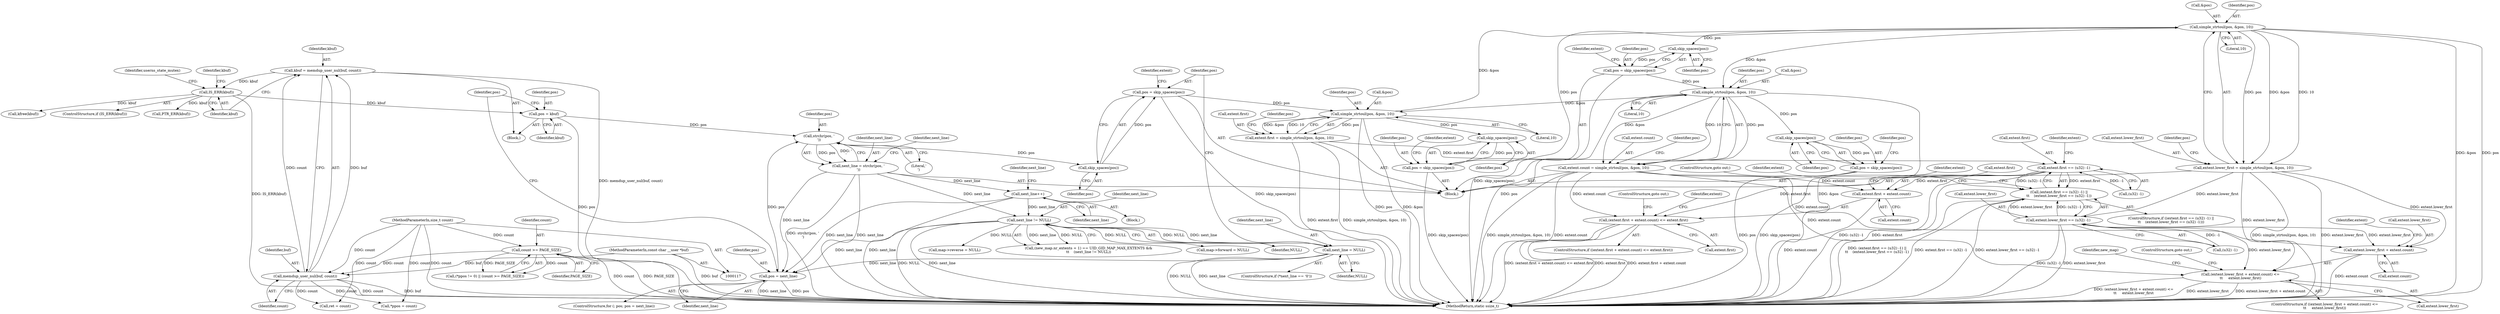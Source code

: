 digraph "0_linux_d2f007dbe7e4c9583eea6eb04d60001e85c6f1bd@pointer" {
"1000263" [label="(Call,simple_strtoul(pos, &pos, 10))"];
"1000255" [label="(Call,pos = skip_spaces(pos))"];
"1000257" [label="(Call,skip_spaces(pos))"];
"1000244" [label="(Call,simple_strtoul(pos, &pos, 10))"];
"1000236" [label="(Call,pos = skip_spaces(pos))"];
"1000238" [label="(Call,skip_spaces(pos))"];
"1000216" [label="(Call,strchr(pos, '\n'))"];
"1000205" [label="(Call,pos = kbuf)"];
"1000166" [label="(Call,IS_ERR(kbuf))"];
"1000160" [label="(Call,kbuf = memdup_user_nul(buf, count))"];
"1000162" [label="(Call,memdup_user_nul(buf, count))"];
"1000119" [label="(MethodParameterIn,const char __user *buf)"];
"1000154" [label="(Call,count >= PAGE_SIZE)"];
"1000120" [label="(MethodParameterIn,size_t count)"];
"1000210" [label="(Call,pos = next_line)"];
"1000226" [label="(Call,next_line++)"];
"1000214" [label="(Call,next_line = strchr(pos, '\n'))"];
"1000367" [label="(Call,next_line != NULL)"];
"1000233" [label="(Call,next_line = NULL)"];
"1000282" [label="(Call,simple_strtoul(pos, &pos, 10))"];
"1000274" [label="(Call,pos = skip_spaces(pos))"];
"1000276" [label="(Call,skip_spaces(pos))"];
"1000263" [label="(Call,simple_strtoul(pos, &pos, 10))"];
"1000259" [label="(Call,extent.lower_first = simple_strtoul(pos, &pos, 10))"];
"1000316" [label="(Call,extent.lower_first == (u32) -1)"];
"1000307" [label="(Call,(extent.first == (u32) -1) ||\n\t\t    (extent.lower_first == (u32) -1))"];
"1000339" [label="(Call,(extent.lower_first + extent.count) <=\n\t\t     extent.lower_first)"];
"1000340" [label="(Call,extent.lower_first + extent.count)"];
"1000240" [label="(Call,extent.first = simple_strtoul(pos, &pos, 10))"];
"1000308" [label="(Call,extent.first == (u32) -1)"];
"1000326" [label="(Call,(extent.first + extent.count) <= extent.first)"];
"1000327" [label="(Call,extent.first + extent.count)"];
"1000278" [label="(Call,extent.count = simple_strtoul(pos, &pos, 10))"];
"1000298" [label="(Call,skip_spaces(pos))"];
"1000296" [label="(Call,pos = skip_spaces(pos))"];
"1000331" [label="(Call,extent.count)"];
"1000354" [label="(Identifier,new_map)"];
"1000359" [label="(Call,(new_map.nr_extents + 1) == UID_GID_MAP_MAX_EXTENTS &&\n\t\t    (next_line != NULL))"];
"1000256" [label="(Identifier,pos)"];
"1000267" [label="(Literal,10)"];
"1000297" [label="(Identifier,pos)"];
"1000206" [label="(Identifier,pos)"];
"1000303" [label="(Identifier,pos)"];
"1000274" [label="(Call,pos = skip_spaces(pos))"];
"1000296" [label="(Call,pos = skip_spaces(pos))"];
"1000258" [label="(Identifier,pos)"];
"1000125" [label="(Block,)"];
"1000214" [label="(Call,next_line = strchr(pos, '\n'))"];
"1000348" [label="(Identifier,extent)"];
"1000340" [label="(Call,extent.lower_first + extent.count)"];
"1000309" [label="(Call,extent.first)"];
"1000209" [label="(Identifier,pos)"];
"1000167" [label="(Identifier,kbuf)"];
"1000306" [label="(ControlStructure,if ((extent.first == (u32) -1) ||\n\t\t    (extent.lower_first == (u32) -1)))"];
"1000241" [label="(Call,extent.first)"];
"1000533" [label="(Call,ret = count)"];
"1000215" [label="(Identifier,next_line)"];
"1000234" [label="(Identifier,next_line)"];
"1000312" [label="(Call,(u32) -1)"];
"1000236" [label="(Call,pos = skip_spaces(pos))"];
"1000316" [label="(Call,extent.lower_first == (u32) -1)"];
"1000263" [label="(Call,simple_strtoul(pos, &pos, 10))"];
"1000231" [label="(Identifier,next_line)"];
"1000239" [label="(Identifier,pos)"];
"1000155" [label="(Identifier,count)"];
"1000161" [label="(Identifier,kbuf)"];
"1000282" [label="(Call,simple_strtoul(pos, &pos, 10))"];
"1000164" [label="(Identifier,count)"];
"1000335" [label="(Identifier,extent)"];
"1000324" [label="(ControlStructure,goto out;)"];
"1000213" [label="(Block,)"];
"1000337" [label="(ControlStructure,goto out;)"];
"1000344" [label="(Call,extent.count)"];
"1000556" [label="(Call,map->forward = NULL)"];
"1000265" [label="(Call,&pos)"];
"1000255" [label="(Call,pos = skip_spaces(pos))"];
"1000308" [label="(Call,extent.first == (u32) -1)"];
"1000119" [label="(MethodParameterIn,const char __user *buf)"];
"1000325" [label="(ControlStructure,if ((extent.first + extent.count) <= extent.first))"];
"1000248" [label="(Literal,10)"];
"1000275" [label="(Identifier,pos)"];
"1000329" [label="(Identifier,extent)"];
"1000162" [label="(Call,memdup_user_nul(buf, count))"];
"1000260" [label="(Call,extent.lower_first)"];
"1000165" [label="(ControlStructure,if (IS_ERR(kbuf)))"];
"1000226" [label="(Call,next_line++)"];
"1000154" [label="(Call,count >= PAGE_SIZE)"];
"1000307" [label="(Call,(extent.first == (u32) -1) ||\n\t\t    (extent.lower_first == (u32) -1))"];
"1000278" [label="(Call,extent.count = simple_strtoul(pos, &pos, 10))"];
"1000367" [label="(Call,next_line != NULL)"];
"1000240" [label="(Call,extent.first = simple_strtoul(pos, &pos, 10))"];
"1000212" [label="(Identifier,next_line)"];
"1000369" [label="(Identifier,NULL)"];
"1000368" [label="(Identifier,next_line)"];
"1000350" [label="(ControlStructure,goto out;)"];
"1000160" [label="(Call,kbuf = memdup_user_nul(buf, count))"];
"1000120" [label="(MethodParameterIn,size_t count)"];
"1000208" [label="(ControlStructure,for (; pos; pos = next_line))"];
"1000276" [label="(Call,skip_spaces(pos))"];
"1000347" [label="(Call,extent.lower_first)"];
"1000218" [label="(Literal,'\n')"];
"1000228" [label="(ControlStructure,if (*next_line == '\0'))"];
"1000244" [label="(Call,simple_strtoul(pos, &pos, 10))"];
"1000261" [label="(Identifier,extent)"];
"1000149" [label="(Call,(*ppos != 0) || (count >= PAGE_SIZE))"];
"1000298" [label="(Call,skip_spaces(pos))"];
"1000233" [label="(Call,next_line = NULL)"];
"1000207" [label="(Identifier,kbuf)"];
"1000169" [label="(Call,PTR_ERR(kbuf))"];
"1000283" [label="(Identifier,pos)"];
"1000277" [label="(Identifier,pos)"];
"1000166" [label="(Call,IS_ERR(kbuf))"];
"1000235" [label="(Identifier,NULL)"];
"1000221" [label="(Block,)"];
"1000327" [label="(Call,extent.first + extent.count)"];
"1000272" [label="(Identifier,pos)"];
"1000578" [label="(MethodReturn,static ssize_t)"];
"1000238" [label="(Call,skip_spaces(pos))"];
"1000220" [label="(Identifier,next_line)"];
"1000245" [label="(Identifier,pos)"];
"1000246" [label="(Call,&pos)"];
"1000341" [label="(Call,extent.lower_first)"];
"1000326" [label="(Call,(extent.first + extent.count) <= extent.first)"];
"1000299" [label="(Identifier,pos)"];
"1000259" [label="(Call,extent.lower_first = simple_strtoul(pos, &pos, 10))"];
"1000257" [label="(Call,skip_spaces(pos))"];
"1000328" [label="(Call,extent.first)"];
"1000210" [label="(Call,pos = next_line)"];
"1000242" [label="(Identifier,extent)"];
"1000284" [label="(Call,&pos)"];
"1000279" [label="(Call,extent.count)"];
"1000237" [label="(Identifier,pos)"];
"1000163" [label="(Identifier,buf)"];
"1000290" [label="(Identifier,pos)"];
"1000264" [label="(Identifier,pos)"];
"1000320" [label="(Call,(u32) -1)"];
"1000574" [label="(Call,kfree(kbuf))"];
"1000342" [label="(Identifier,extent)"];
"1000227" [label="(Identifier,next_line)"];
"1000318" [label="(Identifier,extent)"];
"1000317" [label="(Call,extent.lower_first)"];
"1000286" [label="(Literal,10)"];
"1000216" [label="(Call,strchr(pos, '\n'))"];
"1000529" [label="(Call,*ppos = count)"];
"1000561" [label="(Call,map->reverse = NULL)"];
"1000205" [label="(Call,pos = kbuf)"];
"1000156" [label="(Identifier,PAGE_SIZE)"];
"1000280" [label="(Identifier,extent)"];
"1000253" [label="(Identifier,pos)"];
"1000339" [label="(Call,(extent.lower_first + extent.count) <=\n\t\t     extent.lower_first)"];
"1000170" [label="(Identifier,kbuf)"];
"1000211" [label="(Identifier,pos)"];
"1000334" [label="(Call,extent.first)"];
"1000173" [label="(Identifier,userns_state_mutex)"];
"1000338" [label="(ControlStructure,if ((extent.lower_first + extent.count) <=\n\t\t     extent.lower_first))"];
"1000217" [label="(Identifier,pos)"];
"1000263" -> "1000259"  [label="AST: "];
"1000263" -> "1000267"  [label="CFG: "];
"1000264" -> "1000263"  [label="AST: "];
"1000265" -> "1000263"  [label="AST: "];
"1000267" -> "1000263"  [label="AST: "];
"1000259" -> "1000263"  [label="CFG: "];
"1000263" -> "1000578"  [label="DDG: &pos"];
"1000263" -> "1000578"  [label="DDG: pos"];
"1000263" -> "1000259"  [label="DDG: pos"];
"1000263" -> "1000259"  [label="DDG: &pos"];
"1000263" -> "1000259"  [label="DDG: 10"];
"1000255" -> "1000263"  [label="DDG: pos"];
"1000244" -> "1000263"  [label="DDG: &pos"];
"1000263" -> "1000276"  [label="DDG: pos"];
"1000263" -> "1000282"  [label="DDG: &pos"];
"1000255" -> "1000213"  [label="AST: "];
"1000255" -> "1000257"  [label="CFG: "];
"1000256" -> "1000255"  [label="AST: "];
"1000257" -> "1000255"  [label="AST: "];
"1000261" -> "1000255"  [label="CFG: "];
"1000255" -> "1000578"  [label="DDG: skip_spaces(pos)"];
"1000257" -> "1000255"  [label="DDG: pos"];
"1000257" -> "1000258"  [label="CFG: "];
"1000258" -> "1000257"  [label="AST: "];
"1000244" -> "1000257"  [label="DDG: pos"];
"1000244" -> "1000240"  [label="AST: "];
"1000244" -> "1000248"  [label="CFG: "];
"1000245" -> "1000244"  [label="AST: "];
"1000246" -> "1000244"  [label="AST: "];
"1000248" -> "1000244"  [label="AST: "];
"1000240" -> "1000244"  [label="CFG: "];
"1000244" -> "1000578"  [label="DDG: pos"];
"1000244" -> "1000578"  [label="DDG: &pos"];
"1000244" -> "1000240"  [label="DDG: pos"];
"1000244" -> "1000240"  [label="DDG: &pos"];
"1000244" -> "1000240"  [label="DDG: 10"];
"1000236" -> "1000244"  [label="DDG: pos"];
"1000282" -> "1000244"  [label="DDG: &pos"];
"1000236" -> "1000213"  [label="AST: "];
"1000236" -> "1000238"  [label="CFG: "];
"1000237" -> "1000236"  [label="AST: "];
"1000238" -> "1000236"  [label="AST: "];
"1000242" -> "1000236"  [label="CFG: "];
"1000236" -> "1000578"  [label="DDG: skip_spaces(pos)"];
"1000238" -> "1000236"  [label="DDG: pos"];
"1000238" -> "1000239"  [label="CFG: "];
"1000239" -> "1000238"  [label="AST: "];
"1000216" -> "1000238"  [label="DDG: pos"];
"1000216" -> "1000214"  [label="AST: "];
"1000216" -> "1000218"  [label="CFG: "];
"1000217" -> "1000216"  [label="AST: "];
"1000218" -> "1000216"  [label="AST: "];
"1000214" -> "1000216"  [label="CFG: "];
"1000216" -> "1000214"  [label="DDG: pos"];
"1000216" -> "1000214"  [label="DDG: '\n'"];
"1000205" -> "1000216"  [label="DDG: pos"];
"1000210" -> "1000216"  [label="DDG: pos"];
"1000205" -> "1000125"  [label="AST: "];
"1000205" -> "1000207"  [label="CFG: "];
"1000206" -> "1000205"  [label="AST: "];
"1000207" -> "1000205"  [label="AST: "];
"1000209" -> "1000205"  [label="CFG: "];
"1000205" -> "1000578"  [label="DDG: pos"];
"1000166" -> "1000205"  [label="DDG: kbuf"];
"1000166" -> "1000165"  [label="AST: "];
"1000166" -> "1000167"  [label="CFG: "];
"1000167" -> "1000166"  [label="AST: "];
"1000170" -> "1000166"  [label="CFG: "];
"1000173" -> "1000166"  [label="CFG: "];
"1000166" -> "1000578"  [label="DDG: IS_ERR(kbuf)"];
"1000160" -> "1000166"  [label="DDG: kbuf"];
"1000166" -> "1000169"  [label="DDG: kbuf"];
"1000166" -> "1000574"  [label="DDG: kbuf"];
"1000160" -> "1000125"  [label="AST: "];
"1000160" -> "1000162"  [label="CFG: "];
"1000161" -> "1000160"  [label="AST: "];
"1000162" -> "1000160"  [label="AST: "];
"1000167" -> "1000160"  [label="CFG: "];
"1000160" -> "1000578"  [label="DDG: memdup_user_nul(buf, count)"];
"1000162" -> "1000160"  [label="DDG: buf"];
"1000162" -> "1000160"  [label="DDG: count"];
"1000162" -> "1000164"  [label="CFG: "];
"1000163" -> "1000162"  [label="AST: "];
"1000164" -> "1000162"  [label="AST: "];
"1000162" -> "1000578"  [label="DDG: count"];
"1000162" -> "1000578"  [label="DDG: buf"];
"1000119" -> "1000162"  [label="DDG: buf"];
"1000154" -> "1000162"  [label="DDG: count"];
"1000120" -> "1000162"  [label="DDG: count"];
"1000162" -> "1000529"  [label="DDG: count"];
"1000162" -> "1000533"  [label="DDG: count"];
"1000119" -> "1000117"  [label="AST: "];
"1000119" -> "1000578"  [label="DDG: buf"];
"1000154" -> "1000149"  [label="AST: "];
"1000154" -> "1000156"  [label="CFG: "];
"1000155" -> "1000154"  [label="AST: "];
"1000156" -> "1000154"  [label="AST: "];
"1000149" -> "1000154"  [label="CFG: "];
"1000154" -> "1000578"  [label="DDG: count"];
"1000154" -> "1000578"  [label="DDG: PAGE_SIZE"];
"1000154" -> "1000149"  [label="DDG: count"];
"1000154" -> "1000149"  [label="DDG: PAGE_SIZE"];
"1000120" -> "1000154"  [label="DDG: count"];
"1000120" -> "1000117"  [label="AST: "];
"1000120" -> "1000578"  [label="DDG: count"];
"1000120" -> "1000529"  [label="DDG: count"];
"1000120" -> "1000533"  [label="DDG: count"];
"1000210" -> "1000208"  [label="AST: "];
"1000210" -> "1000212"  [label="CFG: "];
"1000211" -> "1000210"  [label="AST: "];
"1000212" -> "1000210"  [label="AST: "];
"1000209" -> "1000210"  [label="CFG: "];
"1000210" -> "1000578"  [label="DDG: next_line"];
"1000210" -> "1000578"  [label="DDG: pos"];
"1000226" -> "1000210"  [label="DDG: next_line"];
"1000367" -> "1000210"  [label="DDG: next_line"];
"1000233" -> "1000210"  [label="DDG: next_line"];
"1000214" -> "1000210"  [label="DDG: next_line"];
"1000226" -> "1000221"  [label="AST: "];
"1000226" -> "1000227"  [label="CFG: "];
"1000227" -> "1000226"  [label="AST: "];
"1000231" -> "1000226"  [label="CFG: "];
"1000226" -> "1000578"  [label="DDG: next_line"];
"1000214" -> "1000226"  [label="DDG: next_line"];
"1000226" -> "1000367"  [label="DDG: next_line"];
"1000214" -> "1000213"  [label="AST: "];
"1000215" -> "1000214"  [label="AST: "];
"1000220" -> "1000214"  [label="CFG: "];
"1000214" -> "1000578"  [label="DDG: strchr(pos, '\n')"];
"1000214" -> "1000578"  [label="DDG: next_line"];
"1000214" -> "1000367"  [label="DDG: next_line"];
"1000367" -> "1000359"  [label="AST: "];
"1000367" -> "1000369"  [label="CFG: "];
"1000368" -> "1000367"  [label="AST: "];
"1000369" -> "1000367"  [label="AST: "];
"1000359" -> "1000367"  [label="CFG: "];
"1000367" -> "1000578"  [label="DDG: NULL"];
"1000367" -> "1000578"  [label="DDG: next_line"];
"1000367" -> "1000233"  [label="DDG: NULL"];
"1000367" -> "1000359"  [label="DDG: next_line"];
"1000367" -> "1000359"  [label="DDG: NULL"];
"1000233" -> "1000367"  [label="DDG: next_line"];
"1000367" -> "1000556"  [label="DDG: NULL"];
"1000367" -> "1000561"  [label="DDG: NULL"];
"1000233" -> "1000228"  [label="AST: "];
"1000233" -> "1000235"  [label="CFG: "];
"1000234" -> "1000233"  [label="AST: "];
"1000235" -> "1000233"  [label="AST: "];
"1000237" -> "1000233"  [label="CFG: "];
"1000233" -> "1000578"  [label="DDG: NULL"];
"1000233" -> "1000578"  [label="DDG: next_line"];
"1000282" -> "1000278"  [label="AST: "];
"1000282" -> "1000286"  [label="CFG: "];
"1000283" -> "1000282"  [label="AST: "];
"1000284" -> "1000282"  [label="AST: "];
"1000286" -> "1000282"  [label="AST: "];
"1000278" -> "1000282"  [label="CFG: "];
"1000282" -> "1000578"  [label="DDG: &pos"];
"1000282" -> "1000578"  [label="DDG: pos"];
"1000282" -> "1000278"  [label="DDG: pos"];
"1000282" -> "1000278"  [label="DDG: &pos"];
"1000282" -> "1000278"  [label="DDG: 10"];
"1000274" -> "1000282"  [label="DDG: pos"];
"1000282" -> "1000298"  [label="DDG: pos"];
"1000274" -> "1000213"  [label="AST: "];
"1000274" -> "1000276"  [label="CFG: "];
"1000275" -> "1000274"  [label="AST: "];
"1000276" -> "1000274"  [label="AST: "];
"1000280" -> "1000274"  [label="CFG: "];
"1000274" -> "1000578"  [label="DDG: skip_spaces(pos)"];
"1000276" -> "1000274"  [label="DDG: pos"];
"1000276" -> "1000277"  [label="CFG: "];
"1000277" -> "1000276"  [label="AST: "];
"1000259" -> "1000213"  [label="AST: "];
"1000260" -> "1000259"  [label="AST: "];
"1000272" -> "1000259"  [label="CFG: "];
"1000259" -> "1000578"  [label="DDG: extent.lower_first"];
"1000259" -> "1000578"  [label="DDG: simple_strtoul(pos, &pos, 10)"];
"1000259" -> "1000316"  [label="DDG: extent.lower_first"];
"1000259" -> "1000339"  [label="DDG: extent.lower_first"];
"1000259" -> "1000340"  [label="DDG: extent.lower_first"];
"1000316" -> "1000307"  [label="AST: "];
"1000316" -> "1000320"  [label="CFG: "];
"1000317" -> "1000316"  [label="AST: "];
"1000320" -> "1000316"  [label="AST: "];
"1000307" -> "1000316"  [label="CFG: "];
"1000316" -> "1000578"  [label="DDG: (u32) -1"];
"1000316" -> "1000578"  [label="DDG: extent.lower_first"];
"1000316" -> "1000307"  [label="DDG: extent.lower_first"];
"1000316" -> "1000307"  [label="DDG: (u32) -1"];
"1000320" -> "1000316"  [label="DDG: -1"];
"1000316" -> "1000339"  [label="DDG: extent.lower_first"];
"1000316" -> "1000340"  [label="DDG: extent.lower_first"];
"1000307" -> "1000306"  [label="AST: "];
"1000307" -> "1000308"  [label="CFG: "];
"1000308" -> "1000307"  [label="AST: "];
"1000324" -> "1000307"  [label="CFG: "];
"1000329" -> "1000307"  [label="CFG: "];
"1000307" -> "1000578"  [label="DDG: extent.lower_first == (u32) -1"];
"1000307" -> "1000578"  [label="DDG: (extent.first == (u32) -1) ||\n\t\t    (extent.lower_first == (u32) -1)"];
"1000307" -> "1000578"  [label="DDG: extent.first == (u32) -1"];
"1000308" -> "1000307"  [label="DDG: extent.first"];
"1000308" -> "1000307"  [label="DDG: (u32) -1"];
"1000339" -> "1000338"  [label="AST: "];
"1000339" -> "1000347"  [label="CFG: "];
"1000340" -> "1000339"  [label="AST: "];
"1000347" -> "1000339"  [label="AST: "];
"1000350" -> "1000339"  [label="CFG: "];
"1000354" -> "1000339"  [label="CFG: "];
"1000339" -> "1000578"  [label="DDG: (extent.lower_first + extent.count) <=\n\t\t     extent.lower_first"];
"1000339" -> "1000578"  [label="DDG: extent.lower_first"];
"1000339" -> "1000578"  [label="DDG: extent.lower_first + extent.count"];
"1000278" -> "1000339"  [label="DDG: extent.count"];
"1000340" -> "1000344"  [label="CFG: "];
"1000341" -> "1000340"  [label="AST: "];
"1000344" -> "1000340"  [label="AST: "];
"1000348" -> "1000340"  [label="CFG: "];
"1000340" -> "1000578"  [label="DDG: extent.count"];
"1000278" -> "1000340"  [label="DDG: extent.count"];
"1000240" -> "1000213"  [label="AST: "];
"1000241" -> "1000240"  [label="AST: "];
"1000253" -> "1000240"  [label="CFG: "];
"1000240" -> "1000578"  [label="DDG: simple_strtoul(pos, &pos, 10)"];
"1000240" -> "1000578"  [label="DDG: extent.first"];
"1000240" -> "1000308"  [label="DDG: extent.first"];
"1000308" -> "1000312"  [label="CFG: "];
"1000309" -> "1000308"  [label="AST: "];
"1000312" -> "1000308"  [label="AST: "];
"1000318" -> "1000308"  [label="CFG: "];
"1000308" -> "1000578"  [label="DDG: extent.first"];
"1000308" -> "1000578"  [label="DDG: (u32) -1"];
"1000312" -> "1000308"  [label="DDG: -1"];
"1000308" -> "1000326"  [label="DDG: extent.first"];
"1000308" -> "1000327"  [label="DDG: extent.first"];
"1000326" -> "1000325"  [label="AST: "];
"1000326" -> "1000334"  [label="CFG: "];
"1000327" -> "1000326"  [label="AST: "];
"1000334" -> "1000326"  [label="AST: "];
"1000337" -> "1000326"  [label="CFG: "];
"1000342" -> "1000326"  [label="CFG: "];
"1000326" -> "1000578"  [label="DDG: (extent.first + extent.count) <= extent.first"];
"1000326" -> "1000578"  [label="DDG: extent.first"];
"1000326" -> "1000578"  [label="DDG: extent.first + extent.count"];
"1000278" -> "1000326"  [label="DDG: extent.count"];
"1000327" -> "1000331"  [label="CFG: "];
"1000328" -> "1000327"  [label="AST: "];
"1000331" -> "1000327"  [label="AST: "];
"1000335" -> "1000327"  [label="CFG: "];
"1000327" -> "1000578"  [label="DDG: extent.count"];
"1000278" -> "1000327"  [label="DDG: extent.count"];
"1000278" -> "1000213"  [label="AST: "];
"1000279" -> "1000278"  [label="AST: "];
"1000290" -> "1000278"  [label="CFG: "];
"1000278" -> "1000578"  [label="DDG: simple_strtoul(pos, &pos, 10)"];
"1000278" -> "1000578"  [label="DDG: extent.count"];
"1000298" -> "1000296"  [label="AST: "];
"1000298" -> "1000299"  [label="CFG: "];
"1000299" -> "1000298"  [label="AST: "];
"1000296" -> "1000298"  [label="CFG: "];
"1000298" -> "1000296"  [label="DDG: pos"];
"1000296" -> "1000213"  [label="AST: "];
"1000297" -> "1000296"  [label="AST: "];
"1000303" -> "1000296"  [label="CFG: "];
"1000296" -> "1000578"  [label="DDG: skip_spaces(pos)"];
"1000296" -> "1000578"  [label="DDG: pos"];
}
